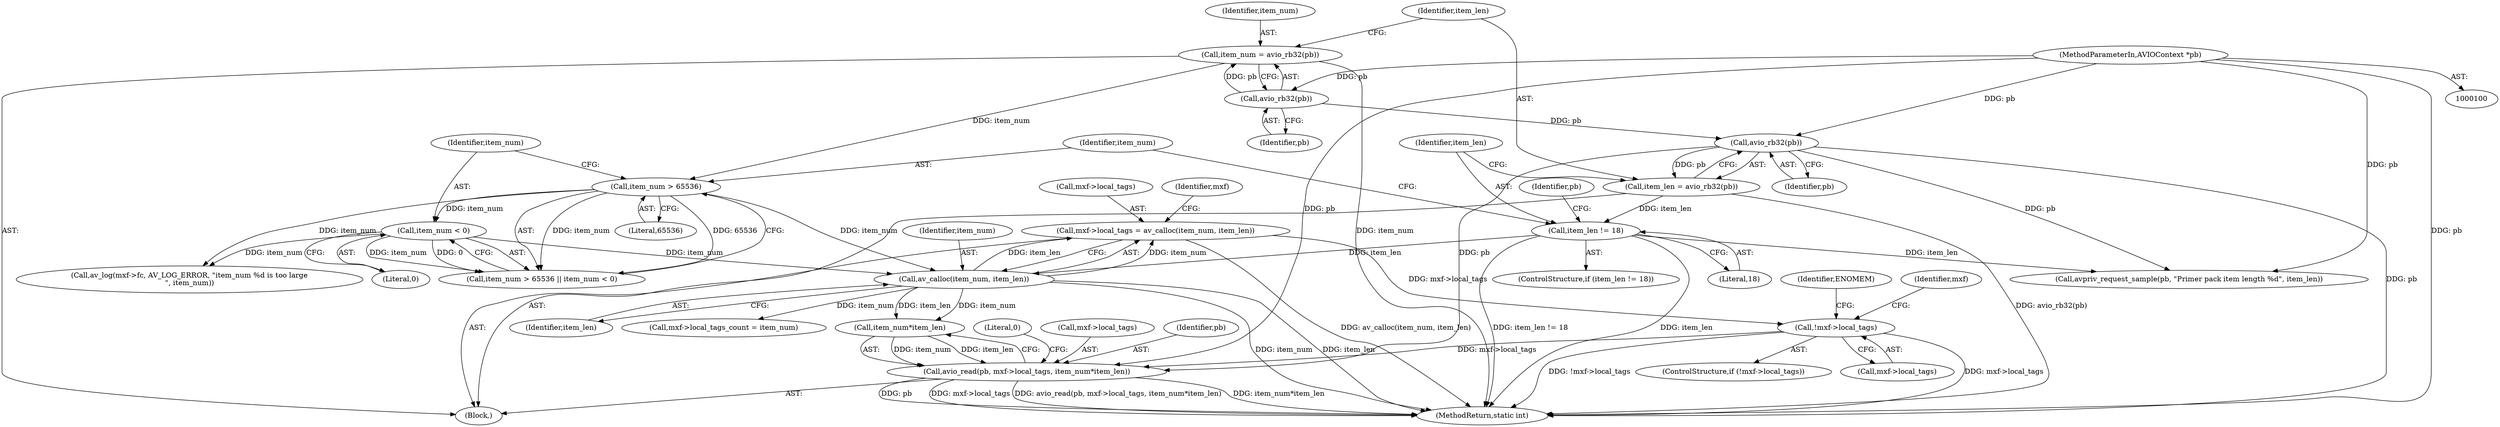 digraph "0_FFmpeg_9d00fb9d70ee8c0cc7002b89318c5be00f1bbdad@API" {
"1000170" [label="(Call,mxf->local_tags = av_calloc(item_num, item_len))"];
"1000174" [label="(Call,av_calloc(item_num, item_len))"];
"1000138" [label="(Call,item_num < 0)"];
"1000135" [label="(Call,item_num > 65536)"];
"1000113" [label="(Call,item_num = avio_rb32(pb))"];
"1000115" [label="(Call,avio_rb32(pb))"];
"1000102" [label="(MethodParameterIn,AVIOContext *pb)"];
"1000123" [label="(Call,item_len != 18)"];
"1000118" [label="(Call,item_len = avio_rb32(pb))"];
"1000120" [label="(Call,avio_rb32(pb))"];
"1000178" [label="(Call,!mxf->local_tags)"];
"1000190" [label="(Call,avio_read(pb, mxf->local_tags, item_num*item_len))"];
"1000122" [label="(ControlStructure,if (item_len != 18))"];
"1000124" [label="(Identifier,item_len)"];
"1000178" [label="(Call,!mxf->local_tags)"];
"1000136" [label="(Identifier,item_num)"];
"1000174" [label="(Call,av_calloc(item_num, item_len))"];
"1000116" [label="(Identifier,pb)"];
"1000119" [label="(Identifier,item_len)"];
"1000195" [label="(Call,item_num*item_len)"];
"1000175" [label="(Identifier,item_num)"];
"1000138" [label="(Call,item_num < 0)"];
"1000139" [label="(Identifier,item_num)"];
"1000199" [label="(Literal,0)"];
"1000192" [label="(Call,mxf->local_tags)"];
"1000177" [label="(ControlStructure,if (!mxf->local_tags))"];
"1000171" [label="(Call,mxf->local_tags)"];
"1000180" [label="(Identifier,mxf)"];
"1000176" [label="(Identifier,item_len)"];
"1000137" [label="(Literal,65536)"];
"1000142" [label="(Call,av_log(mxf->fc, AV_LOG_ERROR, \"item_num %d is too large\n\", item_num))"];
"1000115" [label="(Call,avio_rb32(pb))"];
"1000118" [label="(Call,item_len = avio_rb32(pb))"];
"1000127" [label="(Call,avpriv_request_sample(pb, \"Primer pack item length %d\", item_len))"];
"1000184" [label="(Identifier,ENOMEM)"];
"1000134" [label="(Call,item_num > 65536 || item_num < 0)"];
"1000113" [label="(Call,item_num = avio_rb32(pb))"];
"1000128" [label="(Identifier,pb)"];
"1000121" [label="(Identifier,pb)"];
"1000140" [label="(Literal,0)"];
"1000102" [label="(MethodParameterIn,AVIOContext *pb)"];
"1000187" [label="(Identifier,mxf)"];
"1000114" [label="(Identifier,item_num)"];
"1000125" [label="(Literal,18)"];
"1000185" [label="(Call,mxf->local_tags_count = item_num)"];
"1000107" [label="(Block,)"];
"1000135" [label="(Call,item_num > 65536)"];
"1000190" [label="(Call,avio_read(pb, mxf->local_tags, item_num*item_len))"];
"1000179" [label="(Call,mxf->local_tags)"];
"1000120" [label="(Call,avio_rb32(pb))"];
"1000191" [label="(Identifier,pb)"];
"1000200" [label="(MethodReturn,static int)"];
"1000123" [label="(Call,item_len != 18)"];
"1000170" [label="(Call,mxf->local_tags = av_calloc(item_num, item_len))"];
"1000170" -> "1000107"  [label="AST: "];
"1000170" -> "1000174"  [label="CFG: "];
"1000171" -> "1000170"  [label="AST: "];
"1000174" -> "1000170"  [label="AST: "];
"1000180" -> "1000170"  [label="CFG: "];
"1000170" -> "1000200"  [label="DDG: av_calloc(item_num, item_len)"];
"1000174" -> "1000170"  [label="DDG: item_num"];
"1000174" -> "1000170"  [label="DDG: item_len"];
"1000170" -> "1000178"  [label="DDG: mxf->local_tags"];
"1000174" -> "1000176"  [label="CFG: "];
"1000175" -> "1000174"  [label="AST: "];
"1000176" -> "1000174"  [label="AST: "];
"1000174" -> "1000200"  [label="DDG: item_len"];
"1000174" -> "1000200"  [label="DDG: item_num"];
"1000138" -> "1000174"  [label="DDG: item_num"];
"1000135" -> "1000174"  [label="DDG: item_num"];
"1000123" -> "1000174"  [label="DDG: item_len"];
"1000174" -> "1000185"  [label="DDG: item_num"];
"1000174" -> "1000195"  [label="DDG: item_num"];
"1000174" -> "1000195"  [label="DDG: item_len"];
"1000138" -> "1000134"  [label="AST: "];
"1000138" -> "1000140"  [label="CFG: "];
"1000139" -> "1000138"  [label="AST: "];
"1000140" -> "1000138"  [label="AST: "];
"1000134" -> "1000138"  [label="CFG: "];
"1000138" -> "1000134"  [label="DDG: item_num"];
"1000138" -> "1000134"  [label="DDG: 0"];
"1000135" -> "1000138"  [label="DDG: item_num"];
"1000138" -> "1000142"  [label="DDG: item_num"];
"1000135" -> "1000134"  [label="AST: "];
"1000135" -> "1000137"  [label="CFG: "];
"1000136" -> "1000135"  [label="AST: "];
"1000137" -> "1000135"  [label="AST: "];
"1000139" -> "1000135"  [label="CFG: "];
"1000134" -> "1000135"  [label="CFG: "];
"1000135" -> "1000134"  [label="DDG: item_num"];
"1000135" -> "1000134"  [label="DDG: 65536"];
"1000113" -> "1000135"  [label="DDG: item_num"];
"1000135" -> "1000142"  [label="DDG: item_num"];
"1000113" -> "1000107"  [label="AST: "];
"1000113" -> "1000115"  [label="CFG: "];
"1000114" -> "1000113"  [label="AST: "];
"1000115" -> "1000113"  [label="AST: "];
"1000119" -> "1000113"  [label="CFG: "];
"1000113" -> "1000200"  [label="DDG: item_num"];
"1000115" -> "1000113"  [label="DDG: pb"];
"1000115" -> "1000116"  [label="CFG: "];
"1000116" -> "1000115"  [label="AST: "];
"1000102" -> "1000115"  [label="DDG: pb"];
"1000115" -> "1000120"  [label="DDG: pb"];
"1000102" -> "1000100"  [label="AST: "];
"1000102" -> "1000200"  [label="DDG: pb"];
"1000102" -> "1000120"  [label="DDG: pb"];
"1000102" -> "1000127"  [label="DDG: pb"];
"1000102" -> "1000190"  [label="DDG: pb"];
"1000123" -> "1000122"  [label="AST: "];
"1000123" -> "1000125"  [label="CFG: "];
"1000124" -> "1000123"  [label="AST: "];
"1000125" -> "1000123"  [label="AST: "];
"1000128" -> "1000123"  [label="CFG: "];
"1000136" -> "1000123"  [label="CFG: "];
"1000123" -> "1000200"  [label="DDG: item_len != 18"];
"1000123" -> "1000200"  [label="DDG: item_len"];
"1000118" -> "1000123"  [label="DDG: item_len"];
"1000123" -> "1000127"  [label="DDG: item_len"];
"1000118" -> "1000107"  [label="AST: "];
"1000118" -> "1000120"  [label="CFG: "];
"1000119" -> "1000118"  [label="AST: "];
"1000120" -> "1000118"  [label="AST: "];
"1000124" -> "1000118"  [label="CFG: "];
"1000118" -> "1000200"  [label="DDG: avio_rb32(pb)"];
"1000120" -> "1000118"  [label="DDG: pb"];
"1000120" -> "1000121"  [label="CFG: "];
"1000121" -> "1000120"  [label="AST: "];
"1000120" -> "1000200"  [label="DDG: pb"];
"1000120" -> "1000127"  [label="DDG: pb"];
"1000120" -> "1000190"  [label="DDG: pb"];
"1000178" -> "1000177"  [label="AST: "];
"1000178" -> "1000179"  [label="CFG: "];
"1000179" -> "1000178"  [label="AST: "];
"1000184" -> "1000178"  [label="CFG: "];
"1000187" -> "1000178"  [label="CFG: "];
"1000178" -> "1000200"  [label="DDG: !mxf->local_tags"];
"1000178" -> "1000200"  [label="DDG: mxf->local_tags"];
"1000178" -> "1000190"  [label="DDG: mxf->local_tags"];
"1000190" -> "1000107"  [label="AST: "];
"1000190" -> "1000195"  [label="CFG: "];
"1000191" -> "1000190"  [label="AST: "];
"1000192" -> "1000190"  [label="AST: "];
"1000195" -> "1000190"  [label="AST: "];
"1000199" -> "1000190"  [label="CFG: "];
"1000190" -> "1000200"  [label="DDG: avio_read(pb, mxf->local_tags, item_num*item_len)"];
"1000190" -> "1000200"  [label="DDG: item_num*item_len"];
"1000190" -> "1000200"  [label="DDG: pb"];
"1000190" -> "1000200"  [label="DDG: mxf->local_tags"];
"1000195" -> "1000190"  [label="DDG: item_num"];
"1000195" -> "1000190"  [label="DDG: item_len"];
}
